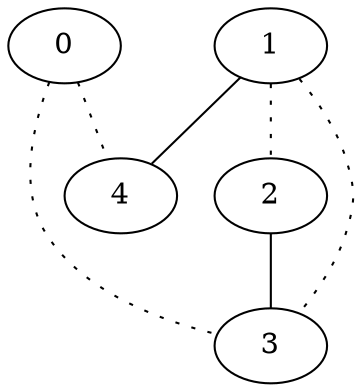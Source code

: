 graph {
a0[label=0];
a1[label=1];
a2[label=2];
a3[label=3];
a4[label=4];
a0 -- a3 [style=dotted];
a0 -- a4 [style=dotted];
a1 -- a2 [style=dotted];
a1 -- a3 [style=dotted];
a1 -- a4;
a2 -- a3;
}
